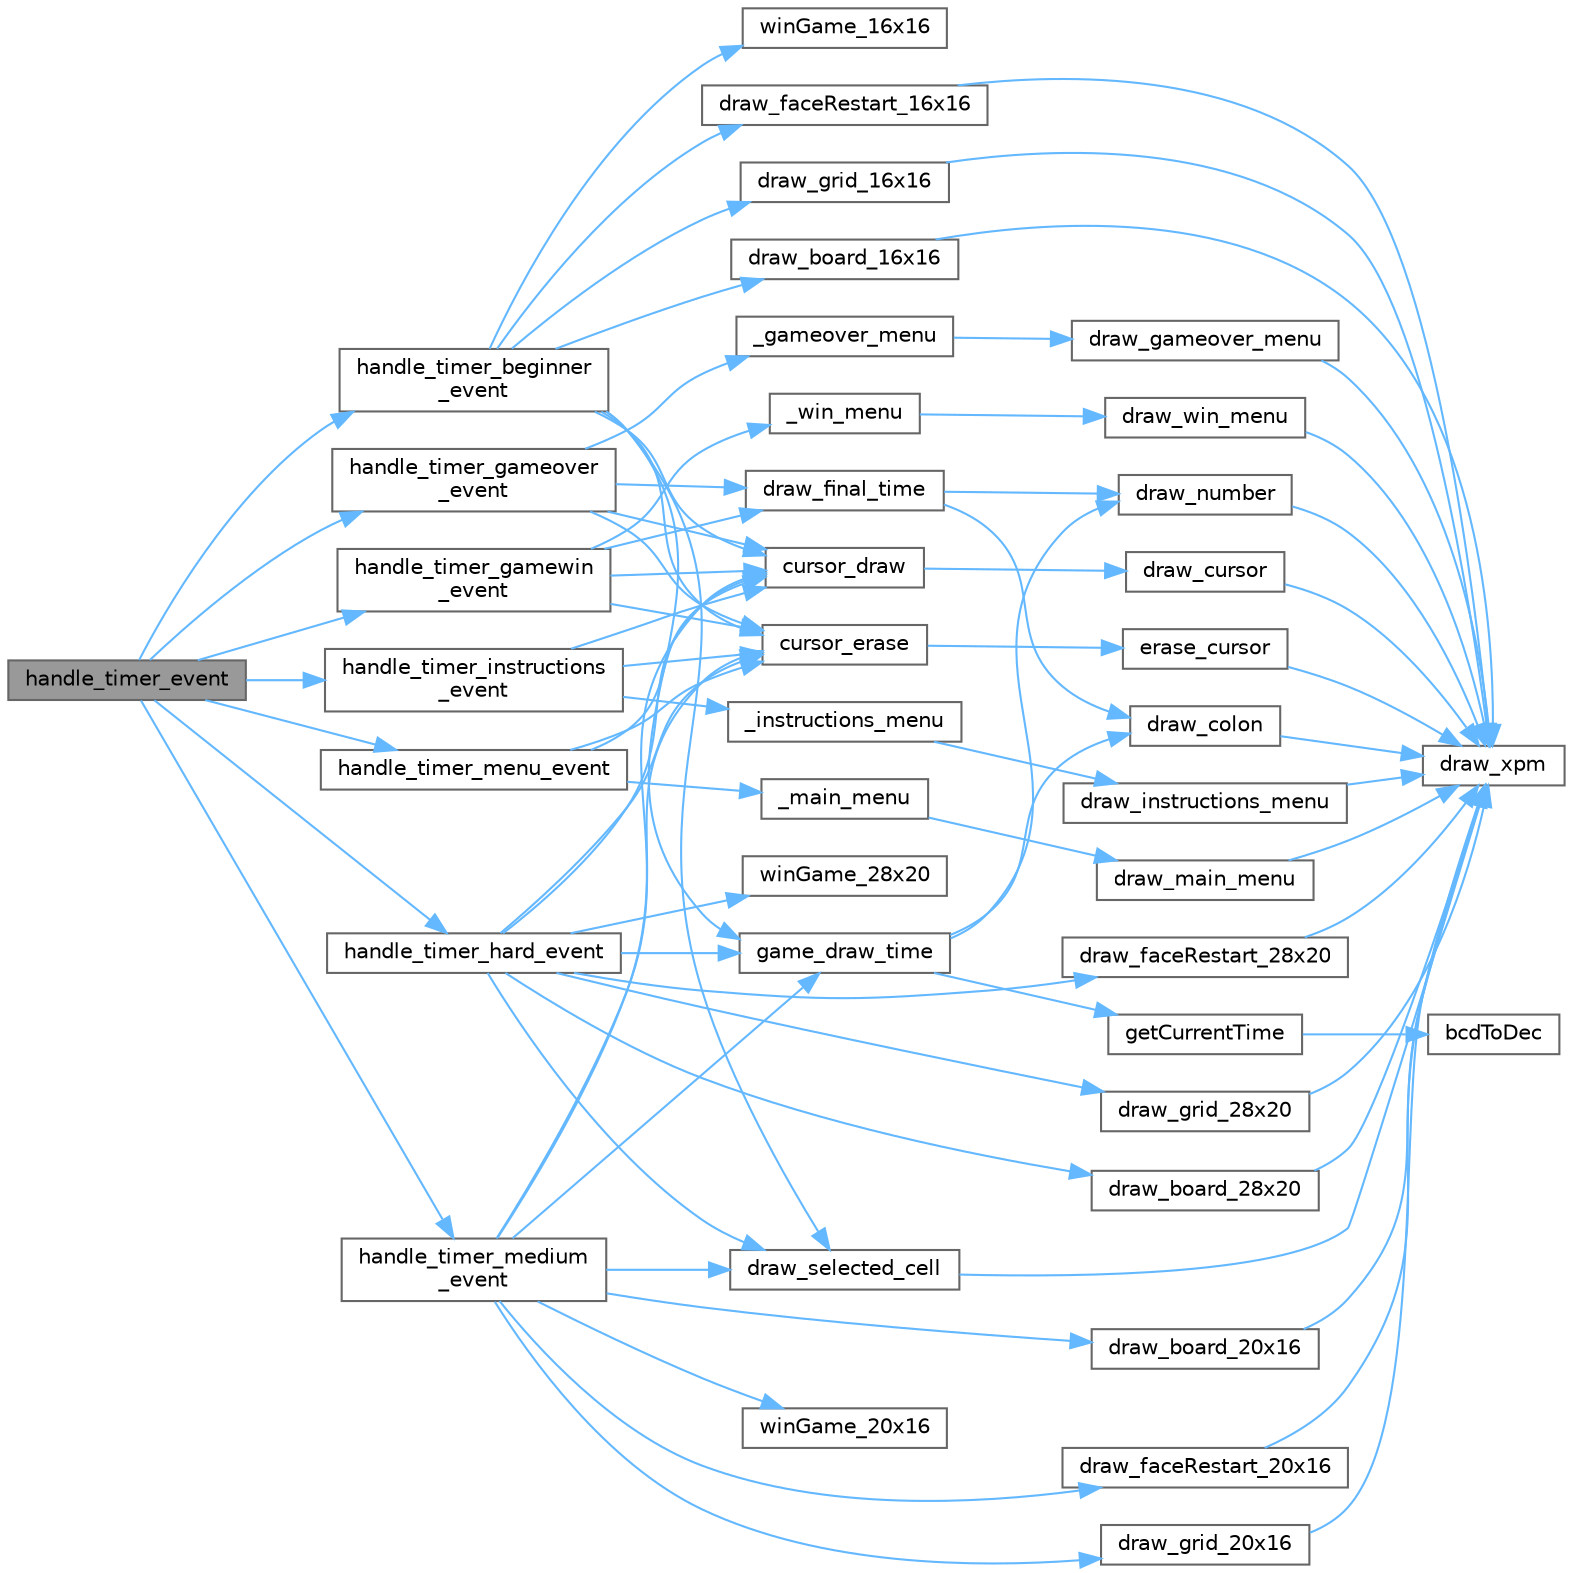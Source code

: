 digraph "handle_timer_event"
{
 // LATEX_PDF_SIZE
  bgcolor="transparent";
  edge [fontname=Helvetica,fontsize=10,labelfontname=Helvetica,labelfontsize=10];
  node [fontname=Helvetica,fontsize=10,shape=box,height=0.2,width=0.4];
  rankdir="LR";
  Node1 [label="handle_timer_event",height=0.2,width=0.4,color="gray40", fillcolor="grey60", style="filled", fontcolor="black",tooltip="This function handles timer events."];
  Node1 -> Node2 [color="steelblue1",style="solid"];
  Node2 [label="handle_timer_beginner\l_event",height=0.2,width=0.4,color="grey40", fillcolor="white", style="filled",URL="$timer__event__handler_8c.html#a8106261cef7f0c9feb4ebd2379fc32e6",tooltip="This function updates the game state and performs necessary actions based on the timer event during b..."];
  Node2 -> Node3 [color="steelblue1",style="solid"];
  Node3 [label="cursor_draw",height=0.2,width=0.4,color="grey40", fillcolor="white", style="filled",URL="$game__state_8c.html#a36951ff3bd81205b3d399c2735d38b59",tooltip="This function takes the current position of the cursor and draws it on the screen."];
  Node3 -> Node4 [color="steelblue1",style="solid"];
  Node4 [label="draw_cursor",height=0.2,width=0.4,color="grey40", fillcolor="white", style="filled",URL="$display_8c.html#a58b56a9af02d37c0b66d88674e579da3",tooltip="This function is responsible for drawing the cursor on the screen at the specified coordinates (x,..."];
  Node4 -> Node5 [color="steelblue1",style="solid"];
  Node5 [label="draw_xpm",height=0.2,width=0.4,color="grey40", fillcolor="white", style="filled",URL="$video_8c.html#af110146e2c41a581c0d543ed7eb61f37",tooltip="This function prints a xmp image to the display."];
  Node2 -> Node6 [color="steelblue1",style="solid"];
  Node6 [label="cursor_erase",height=0.2,width=0.4,color="grey40", fillcolor="white", style="filled",URL="$game__state_8c.html#a3b714459f8030f49c71cfe0bab357a4e",tooltip="This function calls the specific erase function to remove the cursor."];
  Node6 -> Node7 [color="steelblue1",style="solid"];
  Node7 [label="erase_cursor",height=0.2,width=0.4,color="grey40", fillcolor="white", style="filled",URL="$display_8c.html#aa1156b1e9f5177ad9f3215f1f7a19280",tooltip="This function is responsible for erasing the cursor from the screen at the specified coordinates (x,..."];
  Node7 -> Node5 [color="steelblue1",style="solid"];
  Node2 -> Node8 [color="steelblue1",style="solid"];
  Node8 [label="draw_board_16x16",height=0.2,width=0.4,color="grey40", fillcolor="white", style="filled",URL="$display_8c.html#a9144e9ab98a9800b7382fba53b72471d",tooltip="This function draws the 16x16 game board on the screen."];
  Node8 -> Node5 [color="steelblue1",style="solid"];
  Node2 -> Node9 [color="steelblue1",style="solid"];
  Node9 [label="draw_faceRestart_16x16",height=0.2,width=0.4,color="grey40", fillcolor="white", style="filled",URL="$display_8c.html#a9ea00b036c65c786e005faf7f5364d4c",tooltip="This function draws the \"face restart\" image on the screen at a specific position in the 16x16 game b..."];
  Node9 -> Node5 [color="steelblue1",style="solid"];
  Node2 -> Node10 [color="steelblue1",style="solid"];
  Node10 [label="draw_grid_16x16",height=0.2,width=0.4,color="grey40", fillcolor="white", style="filled",URL="$display_8c.html#a4a12832bc13f38307477e0452d4d857c",tooltip="This function iterates over the board array and uses the 'draw_xpm' function to draw the appropriate ..."];
  Node10 -> Node5 [color="steelblue1",style="solid"];
  Node2 -> Node11 [color="steelblue1",style="solid"];
  Node11 [label="draw_selected_cell",height=0.2,width=0.4,color="grey40", fillcolor="white", style="filled",URL="$display_8c.html#ab7c39a04e19382ac09a860e6b6512105",tooltip="This function is used to visually represent a selected cell on the screen."];
  Node11 -> Node5 [color="steelblue1",style="solid"];
  Node2 -> Node12 [color="steelblue1",style="solid"];
  Node12 [label="game_draw_time",height=0.2,width=0.4,color="grey40", fillcolor="white", style="filled",URL="$game__state_8c.html#a23cfb3dd9d42ed95c9e3e527c427ed30",tooltip="This function calculates the elapsed time since the game started and displays it in the format \"mm:ss..."];
  Node12 -> Node13 [color="steelblue1",style="solid"];
  Node13 [label="draw_colon",height=0.2,width=0.4,color="grey40", fillcolor="white", style="filled",URL="$display_8c.html#a179e5407907bfb96d92248cd0d0f9be7",tooltip="This function draws a colon symbol on the screen at the specified position."];
  Node13 -> Node5 [color="steelblue1",style="solid"];
  Node12 -> Node14 [color="steelblue1",style="solid"];
  Node14 [label="draw_number",height=0.2,width=0.4,color="grey40", fillcolor="white", style="filled",URL="$display_8c.html#a97df0f6e4184d84c9e3871042b94bc3a",tooltip="This function selects the appropriate XPM image based on the provided number and uses the draw_xpm fu..."];
  Node14 -> Node5 [color="steelblue1",style="solid"];
  Node12 -> Node15 [color="steelblue1",style="solid"];
  Node15 [label="getCurrentTime",height=0.2,width=0.4,color="grey40", fillcolor="white", style="filled",URL="$rtc_8c.html#ae8aba83225f6193ec169c4fc41f3f3cb",tooltip="Get the current time and date."];
  Node15 -> Node16 [color="steelblue1",style="solid"];
  Node16 [label="bcdToDec",height=0.2,width=0.4,color="grey40", fillcolor="white", style="filled",URL="$rtc_8c.html#abc57bf2c447b1860df7493b3222c3a43",tooltip="Converts values from bcd to decimal."];
  Node2 -> Node17 [color="steelblue1",style="solid"];
  Node17 [label="winGame_16x16",height=0.2,width=0.4,color="grey40", fillcolor="white", style="filled",URL="$game__logic_8c.html#a9f18c1e252eb822a1636562a750e59db",tooltip="This function checks if the game is won in a 16x16 board."];
  Node1 -> Node18 [color="steelblue1",style="solid"];
  Node18 [label="handle_timer_gameover\l_event",height=0.2,width=0.4,color="grey40", fillcolor="white", style="filled",URL="$timer__event__handler_8c.html#a02ff713b20cb36ebdc14c02b8003a374",tooltip="This function updates the game state and performs necessary actions based on the timer event when the..."];
  Node18 -> Node19 [color="steelblue1",style="solid"];
  Node19 [label="_gameover_menu",height=0.2,width=0.4,color="grey40", fillcolor="white", style="filled",URL="$game__state_8c.html#a2b06b2805c7c002bf943188a9f3e0889",tooltip="This function draws the game over menu on the screen."];
  Node19 -> Node20 [color="steelblue1",style="solid"];
  Node20 [label="draw_gameover_menu",height=0.2,width=0.4,color="grey40", fillcolor="white", style="filled",URL="$display_8c.html#ab2df83aff4dc3a6418146d961f26b54b",tooltip="This function displays the \"gameover menu\" image on the screen."];
  Node20 -> Node5 [color="steelblue1",style="solid"];
  Node18 -> Node3 [color="steelblue1",style="solid"];
  Node18 -> Node6 [color="steelblue1",style="solid"];
  Node18 -> Node21 [color="steelblue1",style="solid"];
  Node21 [label="draw_final_time",height=0.2,width=0.4,color="grey40", fillcolor="white", style="filled",URL="$display_8c.html#a76699761812d390f73ade4e7bdcf448e",tooltip="This function draws the final time on the screen."];
  Node21 -> Node13 [color="steelblue1",style="solid"];
  Node21 -> Node14 [color="steelblue1",style="solid"];
  Node1 -> Node22 [color="steelblue1",style="solid"];
  Node22 [label="handle_timer_gamewin\l_event",height=0.2,width=0.4,color="grey40", fillcolor="white", style="filled",URL="$timer__event__handler_8c.html#a955843ddc25192b0d7a2cc24ae0b69f8",tooltip="This function updates the game state and performs necessary actions based on the timer event when the..."];
  Node22 -> Node23 [color="steelblue1",style="solid"];
  Node23 [label="_win_menu",height=0.2,width=0.4,color="grey40", fillcolor="white", style="filled",URL="$game__state_8c.html#a424898e501816d36dbc33937ca44696a",tooltip="This function calls the specific draw function to draw the win menu."];
  Node23 -> Node24 [color="steelblue1",style="solid"];
  Node24 [label="draw_win_menu",height=0.2,width=0.4,color="grey40", fillcolor="white", style="filled",URL="$display_8c.html#a947be19a1ddc3c2bdcddce8fe4c1b7de",tooltip="This function displays the \"win menu\" image on the screen."];
  Node24 -> Node5 [color="steelblue1",style="solid"];
  Node22 -> Node3 [color="steelblue1",style="solid"];
  Node22 -> Node6 [color="steelblue1",style="solid"];
  Node22 -> Node21 [color="steelblue1",style="solid"];
  Node1 -> Node25 [color="steelblue1",style="solid"];
  Node25 [label="handle_timer_hard_event",height=0.2,width=0.4,color="grey40", fillcolor="white", style="filled",URL="$timer__event__handler_8c.html#a32fd80487b166dcfae4866b4b5d53676",tooltip="This function updates the game state and performs necessary actions based on the timer event during h..."];
  Node25 -> Node3 [color="steelblue1",style="solid"];
  Node25 -> Node6 [color="steelblue1",style="solid"];
  Node25 -> Node26 [color="steelblue1",style="solid"];
  Node26 [label="draw_board_28x20",height=0.2,width=0.4,color="grey40", fillcolor="white", style="filled",URL="$display_8c.html#a174d6af7b755d657e5f8c6d9f3e49a91",tooltip="This function draws the 28x20 game board on the screen."];
  Node26 -> Node5 [color="steelblue1",style="solid"];
  Node25 -> Node27 [color="steelblue1",style="solid"];
  Node27 [label="draw_faceRestart_28x20",height=0.2,width=0.4,color="grey40", fillcolor="white", style="filled",URL="$display_8c.html#a7eb431064a6d350a8ea1ffbe3d0a9a50",tooltip="This function draws the \"face restart\" image on the screen at a specific position in the 28x20 game b..."];
  Node27 -> Node5 [color="steelblue1",style="solid"];
  Node25 -> Node28 [color="steelblue1",style="solid"];
  Node28 [label="draw_grid_28x20",height=0.2,width=0.4,color="grey40", fillcolor="white", style="filled",URL="$display_8c.html#a5c17e0316425b8f6f1052ab0dcb7f682",tooltip="This function iterates over the board array and uses the 'draw_xpm' function to draw the appropriate ..."];
  Node28 -> Node5 [color="steelblue1",style="solid"];
  Node25 -> Node11 [color="steelblue1",style="solid"];
  Node25 -> Node12 [color="steelblue1",style="solid"];
  Node25 -> Node29 [color="steelblue1",style="solid"];
  Node29 [label="winGame_28x20",height=0.2,width=0.4,color="grey40", fillcolor="white", style="filled",URL="$game__logic_8c.html#ad3a889eced6c58e8332f919cee097936",tooltip="This function checks if the game is won in a 28x20 board."];
  Node1 -> Node30 [color="steelblue1",style="solid"];
  Node30 [label="handle_timer_instructions\l_event",height=0.2,width=0.4,color="grey40", fillcolor="white", style="filled",URL="$timer__event__handler_8c.html#a0413a4439fdbb8afc336478f9fa96482",tooltip="This function handles timer events in the \"INSTRUCTIONS\" state."];
  Node30 -> Node31 [color="steelblue1",style="solid"];
  Node31 [label="_instructions_menu",height=0.2,width=0.4,color="grey40", fillcolor="white", style="filled",URL="$game__state_8c.html#a6196304024954107645a1db9755caa0e",tooltip="This function calls the specific draw function to draw the instruction menu."];
  Node31 -> Node32 [color="steelblue1",style="solid"];
  Node32 [label="draw_instructions_menu",height=0.2,width=0.4,color="grey40", fillcolor="white", style="filled",URL="$display_8c.html#ad591a81c7dd7fe49e0732eee1c55c725",tooltip="This function displays the \"instructions menu\" image on the screen."];
  Node32 -> Node5 [color="steelblue1",style="solid"];
  Node30 -> Node3 [color="steelblue1",style="solid"];
  Node30 -> Node6 [color="steelblue1",style="solid"];
  Node1 -> Node33 [color="steelblue1",style="solid"];
  Node33 [label="handle_timer_medium\l_event",height=0.2,width=0.4,color="grey40", fillcolor="white", style="filled",URL="$timer__event__handler_8c.html#abb32705f822ab136d26b5ad9fd97885a",tooltip="This function updates the game state and performs necessary actions based on the timer event during m..."];
  Node33 -> Node3 [color="steelblue1",style="solid"];
  Node33 -> Node6 [color="steelblue1",style="solid"];
  Node33 -> Node34 [color="steelblue1",style="solid"];
  Node34 [label="draw_board_20x16",height=0.2,width=0.4,color="grey40", fillcolor="white", style="filled",URL="$display_8c.html#a631f72b13e6bb830b3ce77d742c10359",tooltip="This function draws the 20x16 game board on the screen."];
  Node34 -> Node5 [color="steelblue1",style="solid"];
  Node33 -> Node35 [color="steelblue1",style="solid"];
  Node35 [label="draw_faceRestart_20x16",height=0.2,width=0.4,color="grey40", fillcolor="white", style="filled",URL="$display_8c.html#a8d46a9bea15758a57e2cbd5214f8faff",tooltip="This function draws the \"face restart\" image on the screen at a specific position in the 20x16 game b..."];
  Node35 -> Node5 [color="steelblue1",style="solid"];
  Node33 -> Node36 [color="steelblue1",style="solid"];
  Node36 [label="draw_grid_20x16",height=0.2,width=0.4,color="grey40", fillcolor="white", style="filled",URL="$display_8c.html#abc6134f616115cd982e85d71cf64ad32",tooltip="This function iterates over the board array and uses the 'draw_xpm' function to draw the appropriate ..."];
  Node36 -> Node5 [color="steelblue1",style="solid"];
  Node33 -> Node11 [color="steelblue1",style="solid"];
  Node33 -> Node12 [color="steelblue1",style="solid"];
  Node33 -> Node37 [color="steelblue1",style="solid"];
  Node37 [label="winGame_20x16",height=0.2,width=0.4,color="grey40", fillcolor="white", style="filled",URL="$game__logic_8c.html#a4daf7418e066896dfc691e86f26646b5",tooltip="This function checks if the game is won in a 20x16 board."];
  Node1 -> Node38 [color="steelblue1",style="solid"];
  Node38 [label="handle_timer_menu_event",height=0.2,width=0.4,color="grey40", fillcolor="white", style="filled",URL="$timer__event__handler_8c.html#aa048f34f3e38cdd76ac0a982f9cd8663",tooltip="This function handles timer events in the \"MAIN_MENU\" state."];
  Node38 -> Node39 [color="steelblue1",style="solid"];
  Node39 [label="_main_menu",height=0.2,width=0.4,color="grey40", fillcolor="white", style="filled",URL="$game__state_8c.html#a5a77ee52a28fda90e08f909a1eefcd53",tooltip="This function calls the specific draw function to draw the main menu."];
  Node39 -> Node40 [color="steelblue1",style="solid"];
  Node40 [label="draw_main_menu",height=0.2,width=0.4,color="grey40", fillcolor="white", style="filled",URL="$display_8c.html#a83361e027b6f0dd917305f1f82dedda3",tooltip="This function is responsible for drawing the main menu on the screen."];
  Node40 -> Node5 [color="steelblue1",style="solid"];
  Node38 -> Node3 [color="steelblue1",style="solid"];
  Node38 -> Node6 [color="steelblue1",style="solid"];
}
